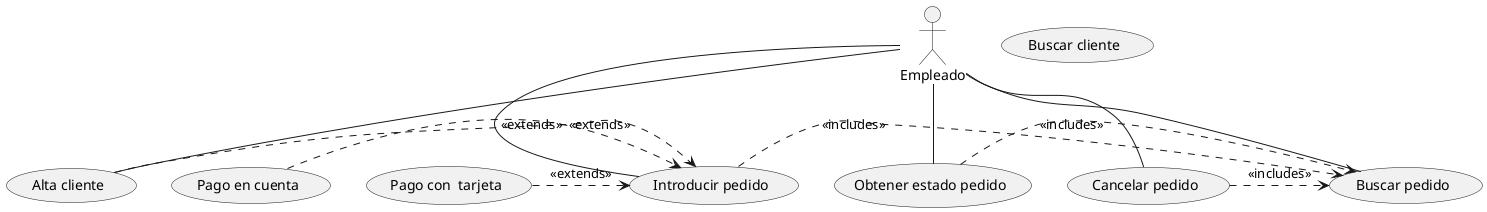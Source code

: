 @startuml
actor :Empleado: as emp
usecase (Alta cliente) as altcli
usecase (Introducir pedido) as intped
usecase (Buscar cliente) as buscli
usecase (Obtener estado pedido) as estped
usecase (Pago en cuenta) as pagcuen
usecase (Pago con  tarjeta) as pagtar
usecase (Buscar pedido) as busped
usecase (Cancelar pedido) as canped
emp--altcli
emp--intped
emp--estped
emp--busped
emp--canped
altcli.>intped:<<extends>>
intped.>busped:<<includes>>
pagtar.>intped:<<extends>>
pagcuen.>intped:<<extends>>
estped.>busped:<<includes>>
canped.>busped:<<includes>>
@enduml